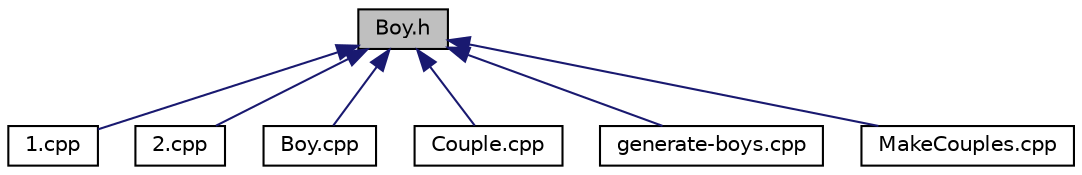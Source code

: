 digraph "Boy.h"
{
  edge [fontname="Helvetica",fontsize="10",labelfontname="Helvetica",labelfontsize="10"];
  node [fontname="Helvetica",fontsize="10",shape=record];
  Node2 [label="Boy.h",height=0.2,width=0.4,color="black", fillcolor="grey75", style="filled", fontcolor="black"];
  Node2 -> Node3 [dir="back",color="midnightblue",fontsize="10",style="solid"];
  Node3 [label="1.cpp",height=0.2,width=0.4,color="black", fillcolor="white", style="filled",URL="$1_8cpp.html"];
  Node2 -> Node4 [dir="back",color="midnightblue",fontsize="10",style="solid"];
  Node4 [label="2.cpp",height=0.2,width=0.4,color="black", fillcolor="white", style="filled",URL="$2_8cpp.html"];
  Node2 -> Node5 [dir="back",color="midnightblue",fontsize="10",style="solid"];
  Node5 [label="Boy.cpp",height=0.2,width=0.4,color="black", fillcolor="white", style="filled",URL="$_boy_8cpp.html"];
  Node2 -> Node6 [dir="back",color="midnightblue",fontsize="10",style="solid"];
  Node6 [label="Couple.cpp",height=0.2,width=0.4,color="black", fillcolor="white", style="filled",URL="$_couple_8cpp.html"];
  Node2 -> Node7 [dir="back",color="midnightblue",fontsize="10",style="solid"];
  Node7 [label="generate-boys.cpp",height=0.2,width=0.4,color="black", fillcolor="white", style="filled",URL="$generate-boys_8cpp.html"];
  Node2 -> Node8 [dir="back",color="midnightblue",fontsize="10",style="solid"];
  Node8 [label="MakeCouples.cpp",height=0.2,width=0.4,color="black", fillcolor="white", style="filled",URL="$_make_couples_8cpp.html"];
}
